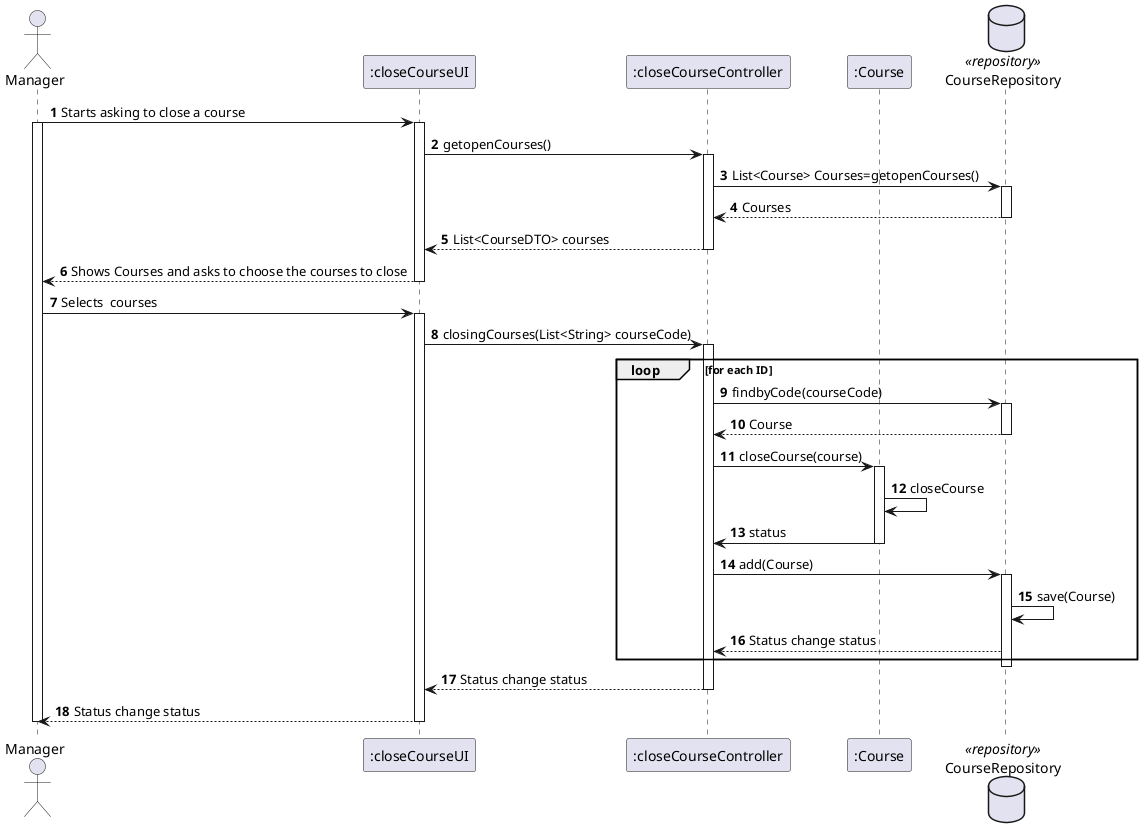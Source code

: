 @startuml
'https://plantuml.com/sequence-diagram

autonumber

Actor Manager as Man

participant ":closeCourseUI" as UI
participant ":closeCourseController" as Con
participant ":Course" as Cour
database CourseRepository as Cou <<repository>>

Man -> UI : Starts asking to close a course
activate Man
activate UI

UI-> Con : getopenCourses()
activate Con


Con->Cou<<Repository>>: List<Course> Courses=getopenCourses()
activate Cou

Cou-->Con : Courses
deactivate Cou

Con-->UI: List<CourseDTO> courses
deactivate Con

UI--> Man : Shows Courses and asks to choose the courses to close
deactivate UI

Man-> UI : Selects  courses
activate UI

UI-> Con: closingCourses(List<String> courseCode)

activate Con

loop for each ID
Con->Cou<<Repository>>: findbyCode(courseCode)
activate Cou
Cou-->Con: Course
deactivate Cou
Con->Cour: closeCourse(course)

activate Cour
Cour->Cour:closeCourse
Cour->Con : status
deactivate Cour

Con->Cou<<Repository>>: add(Course)
activate Cou
Cou-> Cou: save(Course)
Cou-->Con: Status change status
end loop

deactivate Cou

Con-->UI: Status change status
deactivate Con

UI--> Man : Status change status
deactivate UI
deactivate Man
@enduml